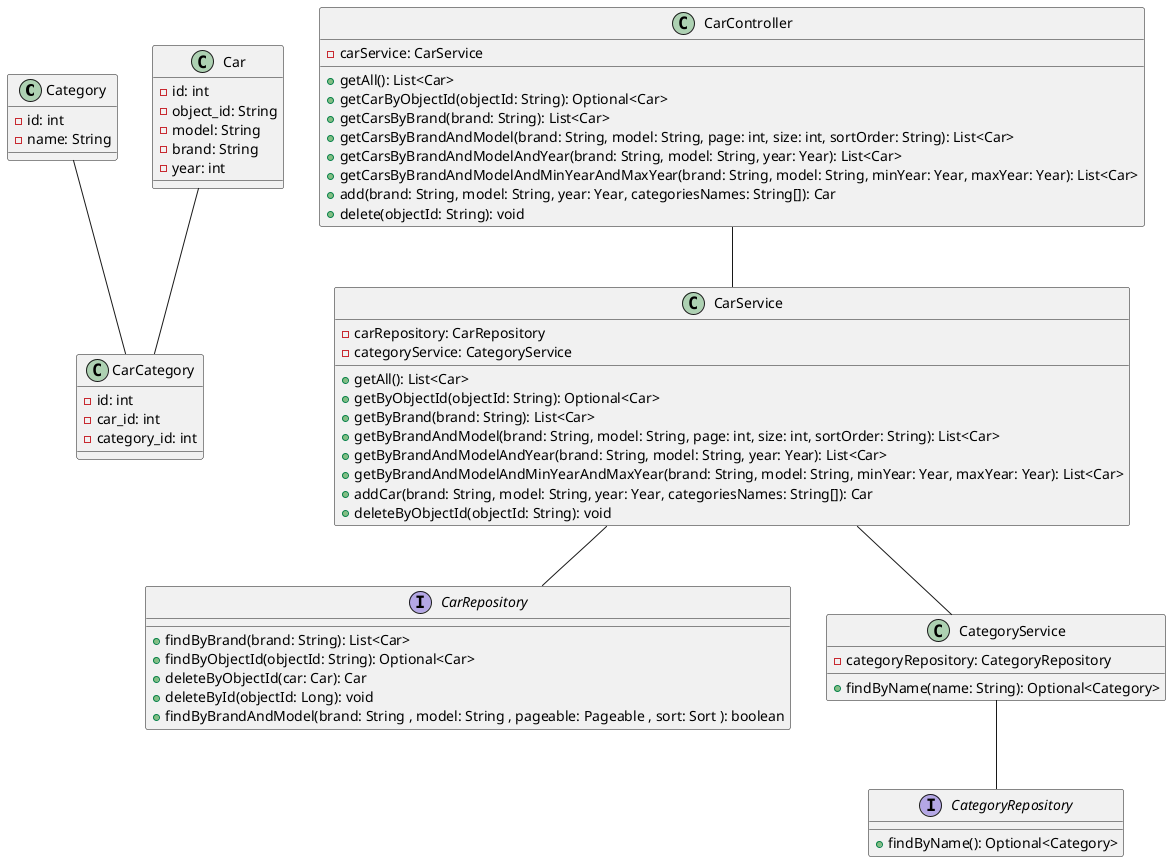 @startuml

class Category {
  - id: int
  - name: String

}

class Car {
  - id: int
  - object_id: String
  - model: String
  - brand: String
  - year: int
}

class CarCategory {
  - id: int
  - car_id: int
  - category_id: int
}

interface CategoryRepository {
  + findByName(): Optional<Category>
}

interface CarRepository {
  + findByBrand(brand: String): List<Car>
  + findByObjectId(objectId: String): Optional<Car>
  + deleteByObjectId(car: Car): Car
  + deleteById(objectId: Long): void
  + findByBrandAndModel(brand: String , model: String , pageable: Pageable , sort: Sort ): boolean
}

class CarController {
  - carService: CarService

  + getAll(): List<Car>
  + getCarByObjectId(objectId: String): Optional<Car>
  + getCarsByBrand(brand: String): List<Car>
  + getCarsByBrandAndModel(brand: String, model: String, page: int, size: int, sortOrder: String): List<Car>
  + getCarsByBrandAndModelAndYear(brand: String, model: String, year: Year): List<Car>
  + getCarsByBrandAndModelAndMinYearAndMaxYear(brand: String, model: String, minYear: Year, maxYear: Year): List<Car>
  + add(brand: String, model: String, year: Year, categoriesNames: String[]): Car
  + delete(objectId: String): void
}

class CategoryService {
  - categoryRepository: CategoryRepository

  + findByName(name: String): Optional<Category>
}

class CarService {
  - carRepository: CarRepository
  - categoryService: CategoryService

  + getAll(): List<Car>
  + getByObjectId(objectId: String): Optional<Car>
  + getByBrand(brand: String): List<Car>
  + getByBrandAndModel(brand: String, model: String, page: int, size: int, sortOrder: String): List<Car>
  + getByBrandAndModelAndYear(brand: String, model: String, year: Year): List<Car>
  + getByBrandAndModelAndMinYearAndMaxYear(brand: String, model: String, minYear: Year, maxYear: Year): List<Car>
  + addCar(brand: String, model: String, year: Year, categoriesNames: String[]): Car
  + deleteByObjectId(objectId: String): void
}

CarController -- CarService
CarService -- CarRepository
CarService -- CategoryService
CategoryService -- CategoryRepository

Category -- CarCategory
Car -- CarCategory

@enduml
